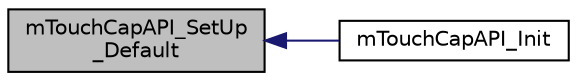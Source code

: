 digraph "mTouchCapAPI_SetUp_Default"
{
  edge [fontname="Helvetica",fontsize="10",labelfontname="Helvetica",labelfontsize="10"];
  node [fontname="Helvetica",fontsize="10",shape=record];
  rankdir="LR";
  Node1 [label="mTouchCapAPI_SetUp\l_Default",height=0.2,width=0.4,color="black", fillcolor="grey75", style="filled", fontcolor="black"];
  Node1 -> Node2 [dir="back",color="midnightblue",fontsize="10",style="solid"];
  Node2 [label="mTouchCapAPI_Init",height=0.2,width=0.4,color="black", fillcolor="white", style="filled",URL="$m_touch_cap_a_p_i_8c.html#a8d4929c942583a670768f86a896348d0"];
}
